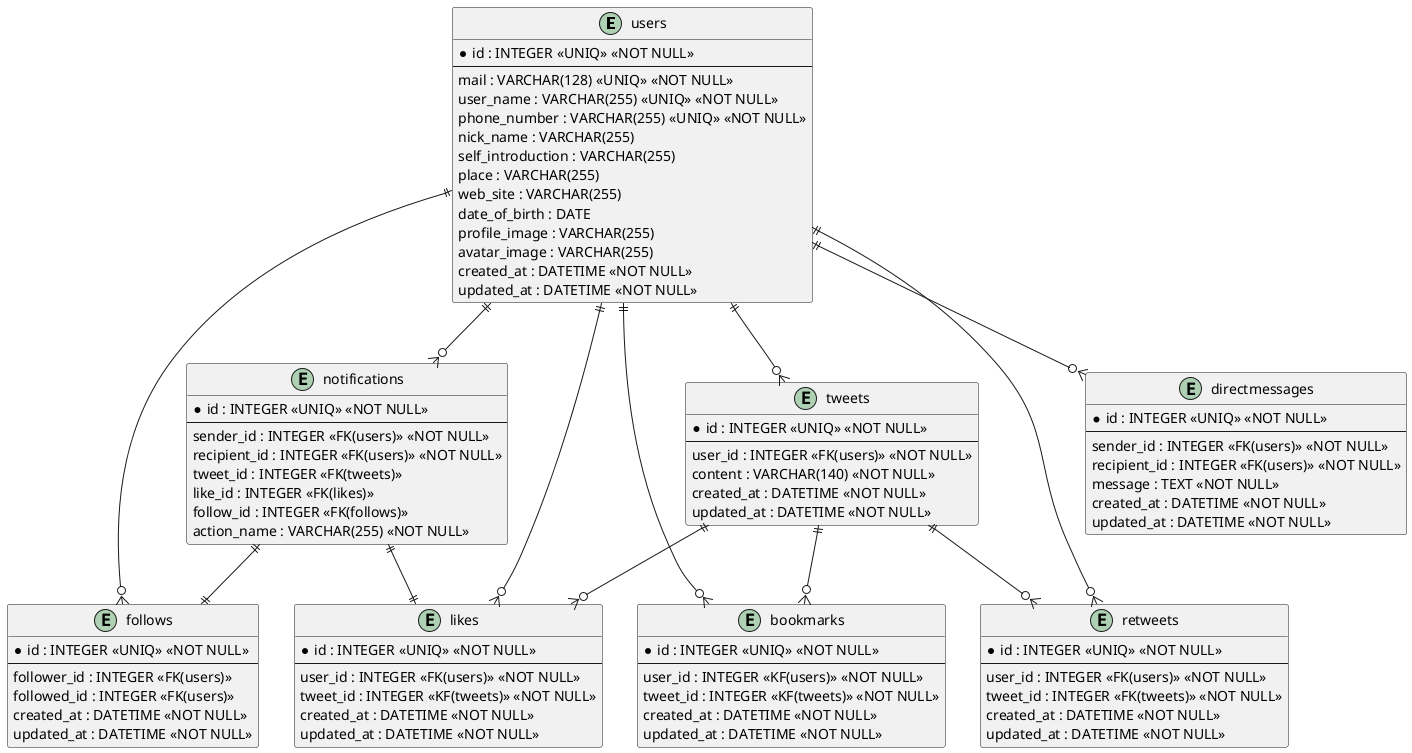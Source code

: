 @startuml
' ユーザーテーブル
entity "users" as users {
  *id : INTEGER <<UNIQ>> <<NOT NULL>>
  --
  mail : VARCHAR(128) <<UNIQ>> <<NOT NULL>>
  user_name : VARCHAR(255) <<UNIQ>> <<NOT NULL>>
  phone_number : VARCHAR(255) <<UNIQ>> <<NOT NULL>>
  nick_name : VARCHAR(255)
  self_introduction : VARCHAR(255)
  place : VARCHAR(255)
  web_site : VARCHAR(255)
  date_of_birth : DATE
  profile_image : VARCHAR(255)
  avatar_image : VARCHAR(255)
  created_at : DATETIME <<NOT NULL>>
  updated_at : DATETIME <<NOT NULL>>
}

' フォロー、フォロワーテーブル
' 中間テーブル
entity "follows" as follows {
  *id : INTEGER <<UNIQ>> <<NOT NULL>>
  --
  follower_id : INTEGER <<FK(users)>>
  followed_id : INTEGER <<FK(users)>>
  created_at : DATETIME <<NOT NULL>>
  updated_at : DATETIME <<NOT NULL>>
}

' ツイートテーブル
entity "tweets" as tweets {
  *id : INTEGER <<UNIQ>> <<NOT NULL>>
  --
  user_id : INTEGER <<FK(users)>> <<NOT NULL>>
  content : VARCHAR(140) <<NOT NULL>>
  created_at : DATETIME <<NOT NULL>>
  updated_at : DATETIME <<NOT NULL>>
}

' いいねテーブル
entity "likes" as likes {
  *id : INTEGER <<UNIQ>> <<NOT NULL>>
  --
  user_id : INTEGER <<FK(users)>> <<NOT NULL>>
  tweet_id : INTEGER <<KF(tweets)>> <<NOT NULL>>
  created_at : DATETIME <<NOT NULL>>
  updated_at : DATETIME <<NOT NULL>>
}

' ブックマークテーブル
entity "bookmarks" as bookmarks {
  *id : INTEGER <<UNIQ>> <<NOT NULL>>
  --
  user_id : INTEGER <<KF(users)>> <<NOT NULL>>
  tweet_id : INTEGER <<KF(tweets)>> <<NOT NULL>>
  created_at : DATETIME <<NOT NULL>>
  updated_at : DATETIME <<NOT NULL>>
}

' リツイートテーブル
entity "retweets" as retweets {
  *id : INTEGER <<UNIQ>> <<NOT NULL>>
  --
  user_id : INTEGER <<FK(users)>> <<NOT NULL>>
  tweet_id : INTEGER <<FK(tweets)>> <<NOT NULL>>
  created_at : DATETIME <<NOT NULL>>
  updated_at : DATETIME <<NOT NULL>>
}

' 通知テーブル
entity "notifications" as notifications {
  *id : INTEGER <<UNIQ>> <<NOT NULL>>
  --
  sender_id : INTEGER <<FK(users)>> <<NOT NULL>>
  recipient_id : INTEGER <<FK(users)>> <<NOT NULL>>
  tweet_id : INTEGER <<FK(tweets)>>
  like_id : INTEGER <<FK(likes)>>
  follow_id : INTEGER <<FK(follows)>>
  action_name : VARCHAR(255) <<NOT NULL>>
}

' DMテーブル
entity "directmessages" as directmessages {
  *id : INTEGER <<UNIQ>> <<NOT NULL>>
  --
  sender_id : INTEGER <<FK(users)>> <<NOT NULL>>
  recipient_id : INTEGER <<FK(users)>> <<NOT NULL>>
  message : TEXT <<NOT NULL>>
  created_at : DATETIME <<NOT NULL>>
  updated_at : DATETIME <<NOT NULL>>
}

'---------- 1対多 ----------
'ユーザー1人というレコード 1対多 他のレコード
' ツイート
' フォロー、フォロワー、
' DM
' 通知
' いいね
' ブックマーク
' リツイート

'ツイート1つというレコード 1対多 他のレコード
' いいね
' ブックマーク
' リツイート

'---------- 1対1 ----------
' 1いいねされたら、1通知
' 1フォローされたら、1通知


'ユーザー1人が、多数のツイートを持つ
users ||--o{ tweets

'ユーザー1人が、多数のDMを持つ
users ||--o{ directmessages

'ユーザー1人が、多数のフォロー、フォロワーを持つ
users ||--o{ follows

'ユーザー1人が、多数の通知を持つ
users ||--o{ notifications

'ユーザー1人が、多数のいいねアクションを持つ
users ||--o{ likes

'ユーザー1人が、多数のブックマークアクションを持つ
users ||--o{ bookmarks

'ユーザー1人が、多数のリツイートアクションを持つ
users ||--o{ retweets

'ツイート1つに対して、多数のいいねをもてる
tweets ||--o{ likes

'ツイート1つに対して、多数のブックマークをもてる
tweets ||--o{ bookmarks

'ツイート1つに対して、多数のリツイートをもてる
tweets ||--o{ retweets

' 1いいねされたら、1通知
notifications ||--|| likes

' 1フォローされたら、1通知
notifications ||--|| follows
@enduml

'------------------------- 一回テーブル設計してみた ---------------
' PlantUMLを使う
' 全体
' users done
' tweets done
' retweet done
' likes done
' follows done
' directmessage
' notifications, 通知の情報にlikesとfollowsが必要
' bookmark

' マスター系
' users
' tweets

' 関連系
' likes
' retweet
' likes
' follows

' イベント系
' notifications
' user_id
' tweet_id
' いいね
' リツイート
' messages


' マスター系

' users
' メールアドレス
' 電話番号
' ニックネーム
' 自己紹介
' 場所
' ウェブサイト
' 生年月日
' プロフィール画像
' アバター画像

' entity "users" as users {
'   *id : INTEGER <<NOT NULL>>
'   --
'   email : VARCHAR <<UNIQ>> <<NOT NULL>>

'   ' ユーザーはサインアップ後に以下の項目を登録するの部分
'   user_name : VARCHAR <<UNIQ>> <<NOT NULL>>
'   phone_number : INTEGER <<UNIQ>> <<NOT NULL>>
'   nick_name : VARCHAR <<NOT NULL>>
'   self_introduction : VARCHAR <<NOT NULL>>
'   place : VARCHAR <<NOT NULL>>
'   web_site : VARCHAR <<NOT NULL>>
'   date_of_birth : VARCHAR <<NOT NULL>> 
'   profile_image VARCHAR <<NOT NULL>>
'   avatar_image : VARCHAR <<NOT NULL>
'   created_at : DATETIME <<NOT NULL>> <<NOT NULL>>
'   updated_at : DATETIME <<NOT NULL>> <<NOT NULL>>
' }

' ' tweet
' ' ツイートするユーザーid
' ' ツイート内容140文字
' entity "tweets" as tweets {
'   *id : INTEGER <<NOT NULL>>
'   --
'   user_id : INTEGER <<FK(users)>> <<NOT NULL>>
'   content : VARCHAR(140) <<NOT NULL>>
'   created_at : DATETIME <<NOT NULL>> <<NOT NULL>>
'   updated_at : DATETIME <<NOT NULL>> <<NOT NULL>>
' }

' ' 関連系

' ' likes
' ' いいねをタップするユーザーid
' ' いいねするツイート
' ' いいね数
' entity "likes" as likes {
'   *id : INTEGER <<NOT NULL>>
'   --
'   user_id : INTEGER <<FK(users)>> <<NOT NULL>>
'   tweet_id : INTEGER <<FK(tweets)>> <<NOT NULL>>
'   like_count : INTEGER
'   created_at : DATETIME <<NOT NULL>> <<NOT NULL>>
'   updated_at : DATETIME <<NOT NULL>> <<NOT NULL>>
' }

' ' retweets
' ' リツイートするユーザーid
' ' リツイートする元のツイート
' ' リツイート数
' entity "retweets" as retweets {
'   *id : INTEGER <<NOT NULL>>
'   --
'   user_id : INTEGER <<FK(users)>> <<NOT NULL>>
'   tweet_id : INTEGER <<FK(tweet)>> <<NOT NULL>>
'   retweet_count : INTEGER
'   created_at : DATETIME <<NOT NULL>> <<NOT NULL>>
'   updated_at : DATETIME <<NOT NULL>> <<NOT NULL>>
' }

' ' follows
' ' フォローする
' ' フォロワー数
' entity "follows" as follows {
'   *id : INTEGER <<NOT NULL>>
'   --
'   user_id : INTEGER <<FK(users)>> <<NOT NULL>>
'   follower_count : INTEGER <<NOT NULL>>
'   created_at : DATETIME <<NOT NULL>> <<NOT NULL>>
'   updated_at : DATETIME <<NOT NULL>> <<NOT NULL>>
' }

' ' DM
' entity "directmessage" as directmessage {
'   *id : INTEGER <<NOT NULL>>
'   --
'   user_id : INTEGER <<FK(users)>> <<NOT NULL>>
'   created_at : DATETIME <<NOT NULL>> <<NOT NULL>>
'   updated_at : DATETIME <<NOT NULL>> <<NOT NULL>>
' }

' users ||--o{ tweets : "tweets"
